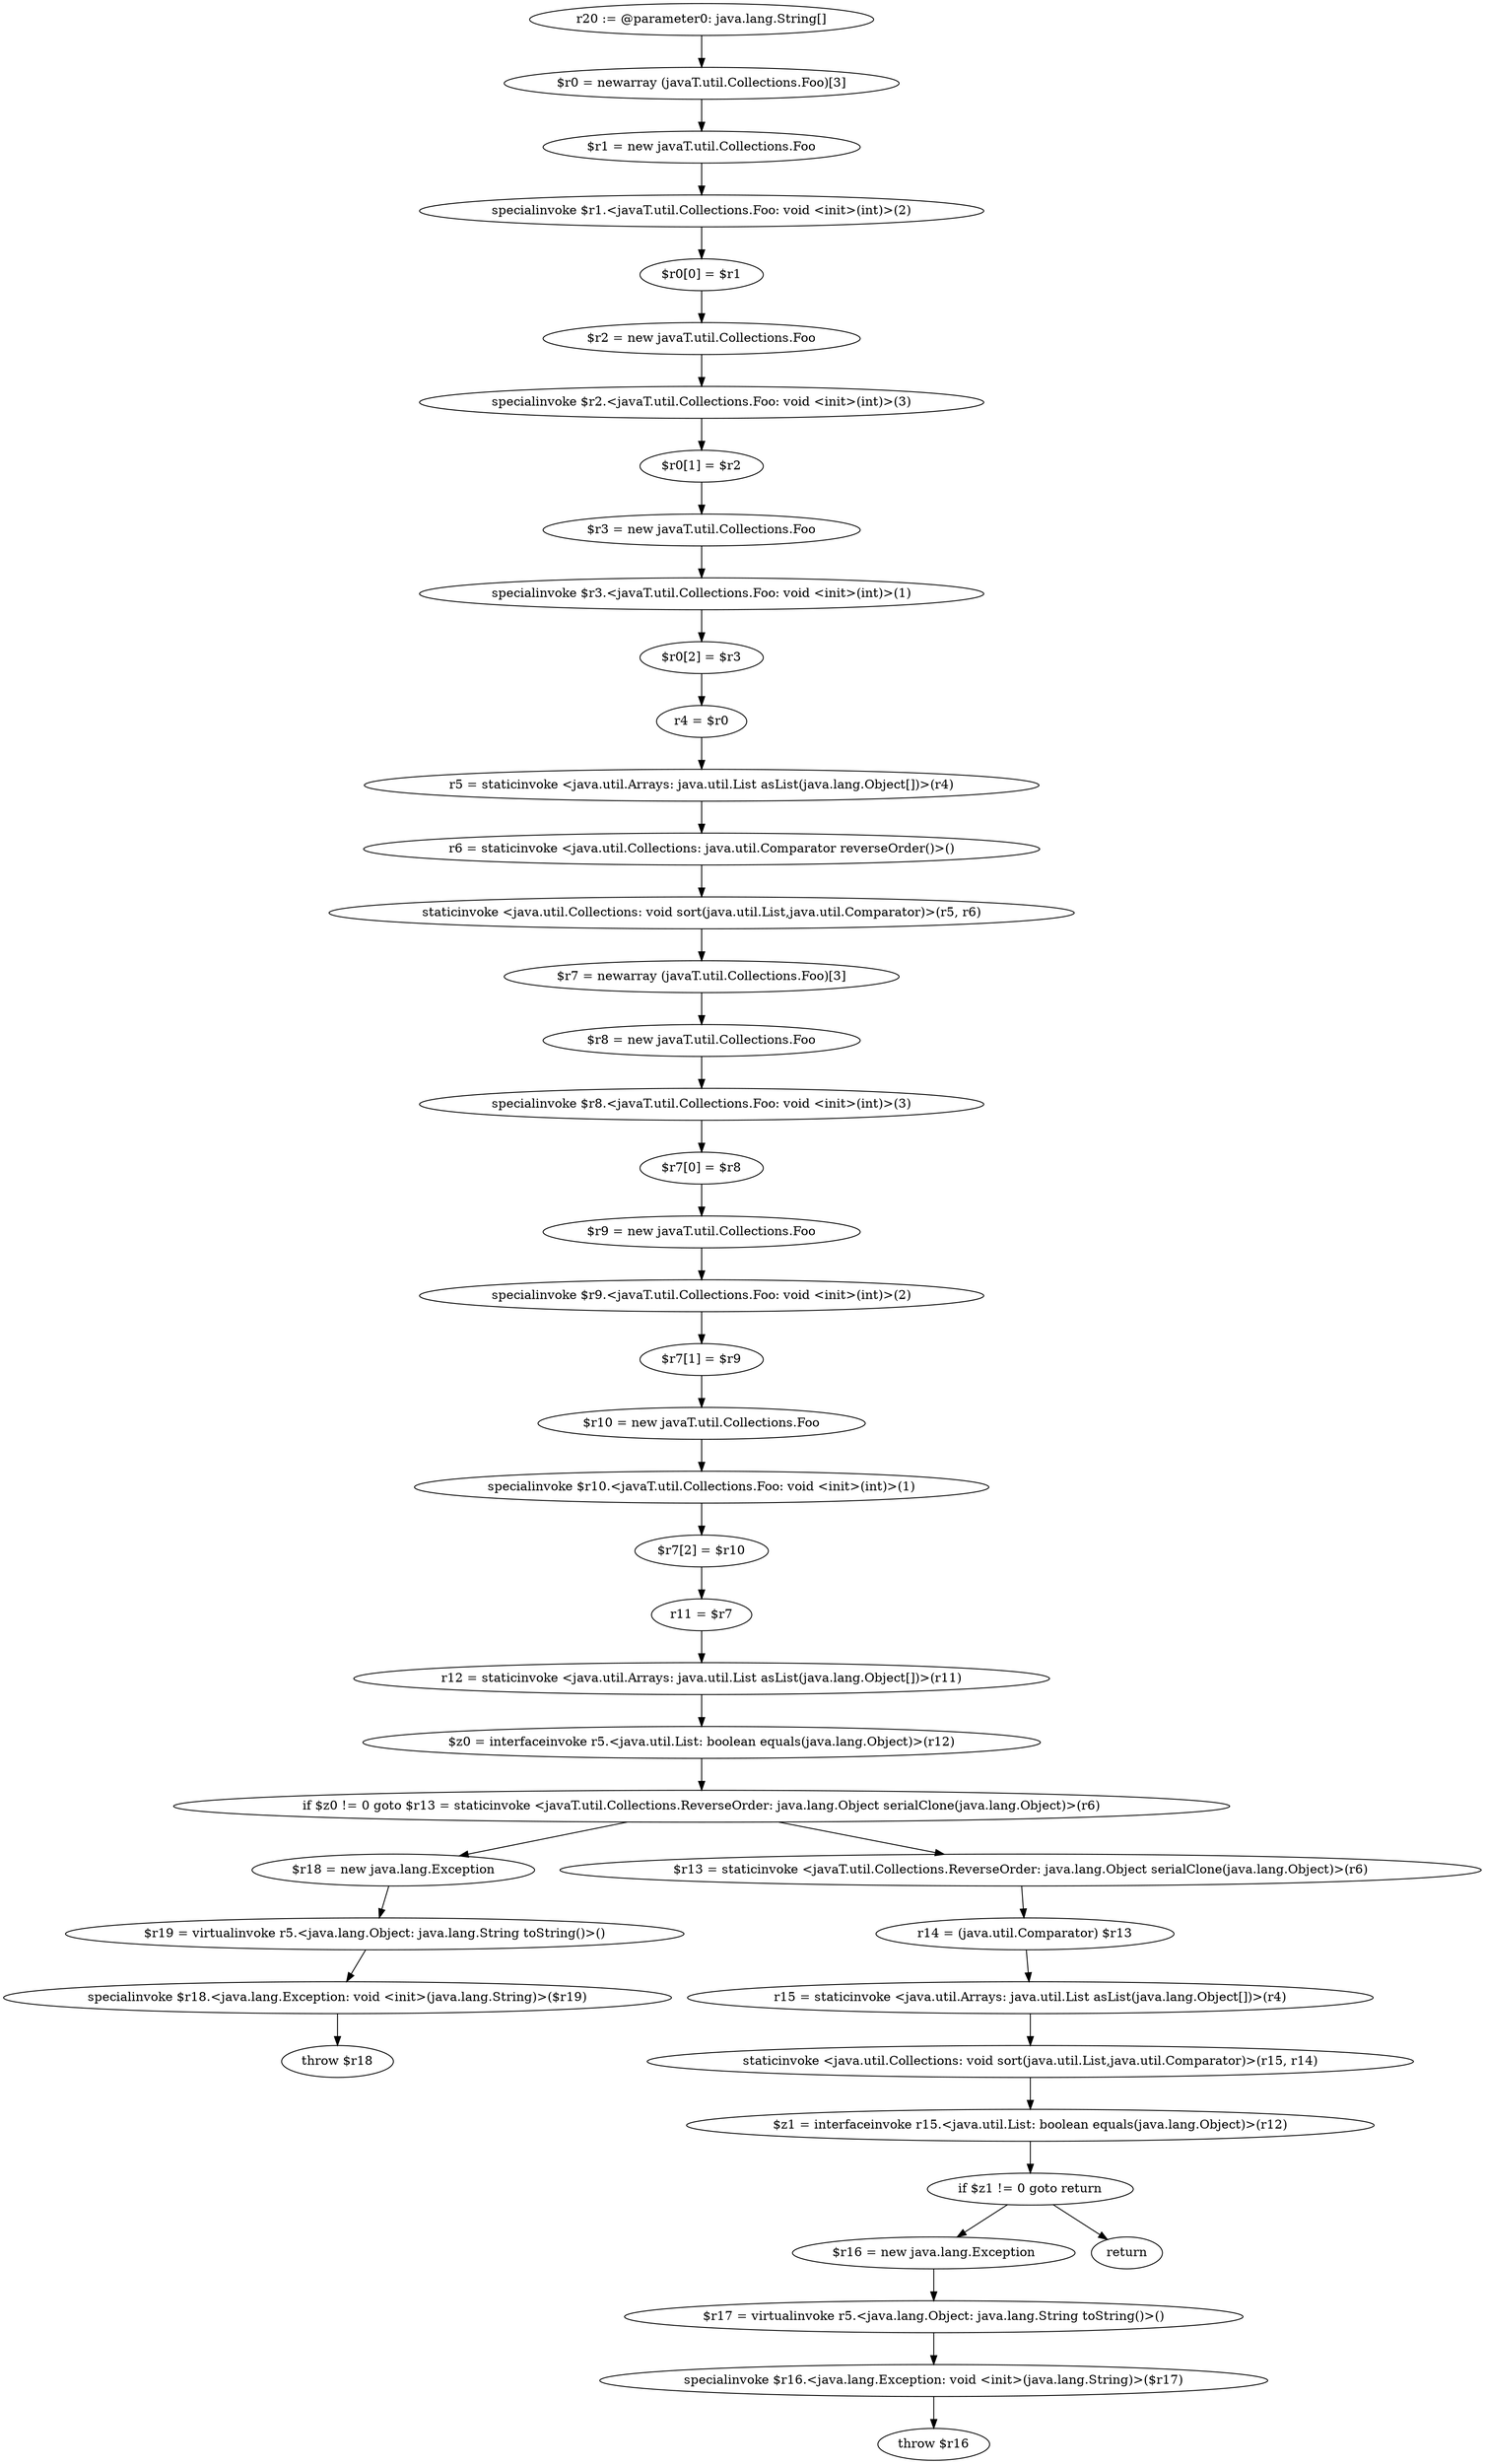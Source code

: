 digraph "unitGraph" {
    "r20 := @parameter0: java.lang.String[]"
    "$r0 = newarray (javaT.util.Collections.Foo)[3]"
    "$r1 = new javaT.util.Collections.Foo"
    "specialinvoke $r1.<javaT.util.Collections.Foo: void <init>(int)>(2)"
    "$r0[0] = $r1"
    "$r2 = new javaT.util.Collections.Foo"
    "specialinvoke $r2.<javaT.util.Collections.Foo: void <init>(int)>(3)"
    "$r0[1] = $r2"
    "$r3 = new javaT.util.Collections.Foo"
    "specialinvoke $r3.<javaT.util.Collections.Foo: void <init>(int)>(1)"
    "$r0[2] = $r3"
    "r4 = $r0"
    "r5 = staticinvoke <java.util.Arrays: java.util.List asList(java.lang.Object[])>(r4)"
    "r6 = staticinvoke <java.util.Collections: java.util.Comparator reverseOrder()>()"
    "staticinvoke <java.util.Collections: void sort(java.util.List,java.util.Comparator)>(r5, r6)"
    "$r7 = newarray (javaT.util.Collections.Foo)[3]"
    "$r8 = new javaT.util.Collections.Foo"
    "specialinvoke $r8.<javaT.util.Collections.Foo: void <init>(int)>(3)"
    "$r7[0] = $r8"
    "$r9 = new javaT.util.Collections.Foo"
    "specialinvoke $r9.<javaT.util.Collections.Foo: void <init>(int)>(2)"
    "$r7[1] = $r9"
    "$r10 = new javaT.util.Collections.Foo"
    "specialinvoke $r10.<javaT.util.Collections.Foo: void <init>(int)>(1)"
    "$r7[2] = $r10"
    "r11 = $r7"
    "r12 = staticinvoke <java.util.Arrays: java.util.List asList(java.lang.Object[])>(r11)"
    "$z0 = interfaceinvoke r5.<java.util.List: boolean equals(java.lang.Object)>(r12)"
    "if $z0 != 0 goto $r13 = staticinvoke <javaT.util.Collections.ReverseOrder: java.lang.Object serialClone(java.lang.Object)>(r6)"
    "$r18 = new java.lang.Exception"
    "$r19 = virtualinvoke r5.<java.lang.Object: java.lang.String toString()>()"
    "specialinvoke $r18.<java.lang.Exception: void <init>(java.lang.String)>($r19)"
    "throw $r18"
    "$r13 = staticinvoke <javaT.util.Collections.ReverseOrder: java.lang.Object serialClone(java.lang.Object)>(r6)"
    "r14 = (java.util.Comparator) $r13"
    "r15 = staticinvoke <java.util.Arrays: java.util.List asList(java.lang.Object[])>(r4)"
    "staticinvoke <java.util.Collections: void sort(java.util.List,java.util.Comparator)>(r15, r14)"
    "$z1 = interfaceinvoke r15.<java.util.List: boolean equals(java.lang.Object)>(r12)"
    "if $z1 != 0 goto return"
    "$r16 = new java.lang.Exception"
    "$r17 = virtualinvoke r5.<java.lang.Object: java.lang.String toString()>()"
    "specialinvoke $r16.<java.lang.Exception: void <init>(java.lang.String)>($r17)"
    "throw $r16"
    "return"
    "r20 := @parameter0: java.lang.String[]"->"$r0 = newarray (javaT.util.Collections.Foo)[3]";
    "$r0 = newarray (javaT.util.Collections.Foo)[3]"->"$r1 = new javaT.util.Collections.Foo";
    "$r1 = new javaT.util.Collections.Foo"->"specialinvoke $r1.<javaT.util.Collections.Foo: void <init>(int)>(2)";
    "specialinvoke $r1.<javaT.util.Collections.Foo: void <init>(int)>(2)"->"$r0[0] = $r1";
    "$r0[0] = $r1"->"$r2 = new javaT.util.Collections.Foo";
    "$r2 = new javaT.util.Collections.Foo"->"specialinvoke $r2.<javaT.util.Collections.Foo: void <init>(int)>(3)";
    "specialinvoke $r2.<javaT.util.Collections.Foo: void <init>(int)>(3)"->"$r0[1] = $r2";
    "$r0[1] = $r2"->"$r3 = new javaT.util.Collections.Foo";
    "$r3 = new javaT.util.Collections.Foo"->"specialinvoke $r3.<javaT.util.Collections.Foo: void <init>(int)>(1)";
    "specialinvoke $r3.<javaT.util.Collections.Foo: void <init>(int)>(1)"->"$r0[2] = $r3";
    "$r0[2] = $r3"->"r4 = $r0";
    "r4 = $r0"->"r5 = staticinvoke <java.util.Arrays: java.util.List asList(java.lang.Object[])>(r4)";
    "r5 = staticinvoke <java.util.Arrays: java.util.List asList(java.lang.Object[])>(r4)"->"r6 = staticinvoke <java.util.Collections: java.util.Comparator reverseOrder()>()";
    "r6 = staticinvoke <java.util.Collections: java.util.Comparator reverseOrder()>()"->"staticinvoke <java.util.Collections: void sort(java.util.List,java.util.Comparator)>(r5, r6)";
    "staticinvoke <java.util.Collections: void sort(java.util.List,java.util.Comparator)>(r5, r6)"->"$r7 = newarray (javaT.util.Collections.Foo)[3]";
    "$r7 = newarray (javaT.util.Collections.Foo)[3]"->"$r8 = new javaT.util.Collections.Foo";
    "$r8 = new javaT.util.Collections.Foo"->"specialinvoke $r8.<javaT.util.Collections.Foo: void <init>(int)>(3)";
    "specialinvoke $r8.<javaT.util.Collections.Foo: void <init>(int)>(3)"->"$r7[0] = $r8";
    "$r7[0] = $r8"->"$r9 = new javaT.util.Collections.Foo";
    "$r9 = new javaT.util.Collections.Foo"->"specialinvoke $r9.<javaT.util.Collections.Foo: void <init>(int)>(2)";
    "specialinvoke $r9.<javaT.util.Collections.Foo: void <init>(int)>(2)"->"$r7[1] = $r9";
    "$r7[1] = $r9"->"$r10 = new javaT.util.Collections.Foo";
    "$r10 = new javaT.util.Collections.Foo"->"specialinvoke $r10.<javaT.util.Collections.Foo: void <init>(int)>(1)";
    "specialinvoke $r10.<javaT.util.Collections.Foo: void <init>(int)>(1)"->"$r7[2] = $r10";
    "$r7[2] = $r10"->"r11 = $r7";
    "r11 = $r7"->"r12 = staticinvoke <java.util.Arrays: java.util.List asList(java.lang.Object[])>(r11)";
    "r12 = staticinvoke <java.util.Arrays: java.util.List asList(java.lang.Object[])>(r11)"->"$z0 = interfaceinvoke r5.<java.util.List: boolean equals(java.lang.Object)>(r12)";
    "$z0 = interfaceinvoke r5.<java.util.List: boolean equals(java.lang.Object)>(r12)"->"if $z0 != 0 goto $r13 = staticinvoke <javaT.util.Collections.ReverseOrder: java.lang.Object serialClone(java.lang.Object)>(r6)";
    "if $z0 != 0 goto $r13 = staticinvoke <javaT.util.Collections.ReverseOrder: java.lang.Object serialClone(java.lang.Object)>(r6)"->"$r18 = new java.lang.Exception";
    "if $z0 != 0 goto $r13 = staticinvoke <javaT.util.Collections.ReverseOrder: java.lang.Object serialClone(java.lang.Object)>(r6)"->"$r13 = staticinvoke <javaT.util.Collections.ReverseOrder: java.lang.Object serialClone(java.lang.Object)>(r6)";
    "$r18 = new java.lang.Exception"->"$r19 = virtualinvoke r5.<java.lang.Object: java.lang.String toString()>()";
    "$r19 = virtualinvoke r5.<java.lang.Object: java.lang.String toString()>()"->"specialinvoke $r18.<java.lang.Exception: void <init>(java.lang.String)>($r19)";
    "specialinvoke $r18.<java.lang.Exception: void <init>(java.lang.String)>($r19)"->"throw $r18";
    "$r13 = staticinvoke <javaT.util.Collections.ReverseOrder: java.lang.Object serialClone(java.lang.Object)>(r6)"->"r14 = (java.util.Comparator) $r13";
    "r14 = (java.util.Comparator) $r13"->"r15 = staticinvoke <java.util.Arrays: java.util.List asList(java.lang.Object[])>(r4)";
    "r15 = staticinvoke <java.util.Arrays: java.util.List asList(java.lang.Object[])>(r4)"->"staticinvoke <java.util.Collections: void sort(java.util.List,java.util.Comparator)>(r15, r14)";
    "staticinvoke <java.util.Collections: void sort(java.util.List,java.util.Comparator)>(r15, r14)"->"$z1 = interfaceinvoke r15.<java.util.List: boolean equals(java.lang.Object)>(r12)";
    "$z1 = interfaceinvoke r15.<java.util.List: boolean equals(java.lang.Object)>(r12)"->"if $z1 != 0 goto return";
    "if $z1 != 0 goto return"->"$r16 = new java.lang.Exception";
    "if $z1 != 0 goto return"->"return";
    "$r16 = new java.lang.Exception"->"$r17 = virtualinvoke r5.<java.lang.Object: java.lang.String toString()>()";
    "$r17 = virtualinvoke r5.<java.lang.Object: java.lang.String toString()>()"->"specialinvoke $r16.<java.lang.Exception: void <init>(java.lang.String)>($r17)";
    "specialinvoke $r16.<java.lang.Exception: void <init>(java.lang.String)>($r17)"->"throw $r16";
}
